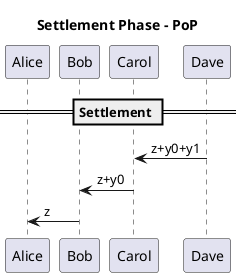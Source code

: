 @startuml
title Settlement Phase - PoP
participant Alice
participant Bob
participant Carol
participant Dave

== Settlement ==

Dave -> Carol: z+y0+y1
Carol -> Bob: z+y0
Bob -> Alice: z

@enduml
